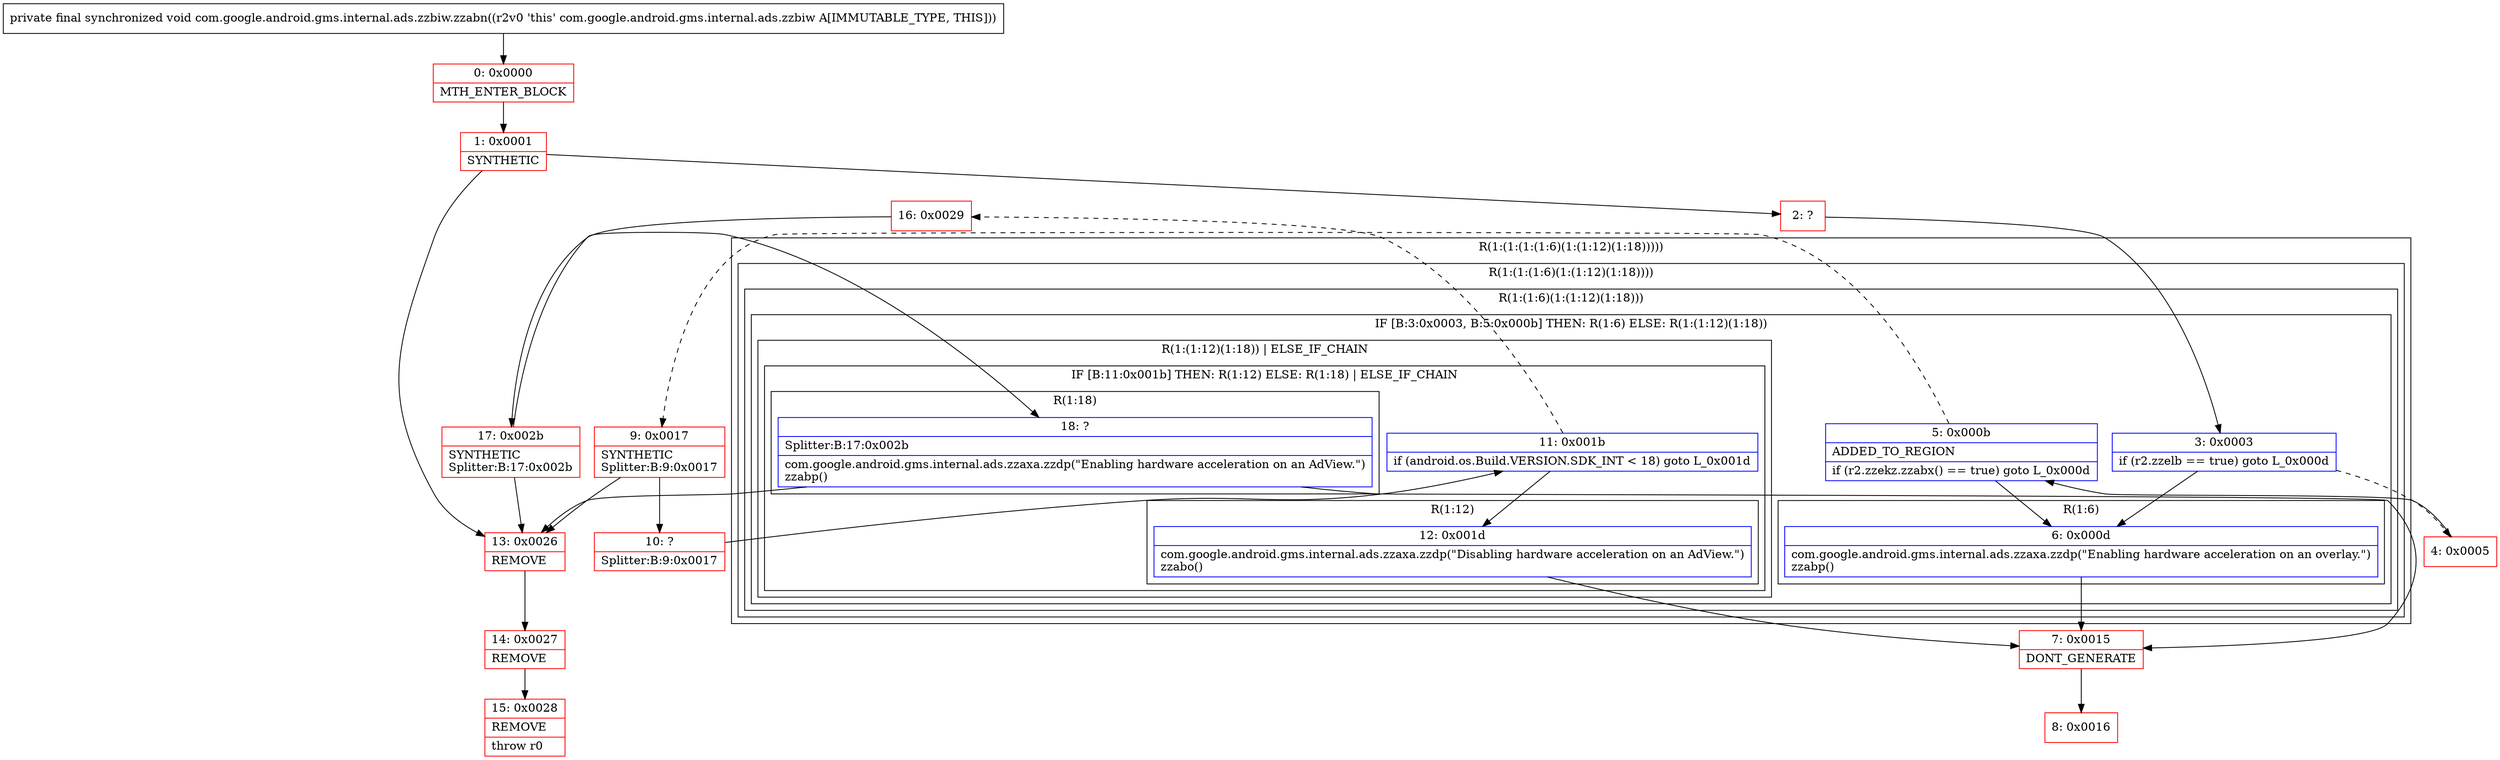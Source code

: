 digraph "CFG forcom.google.android.gms.internal.ads.zzbiw.zzabn()V" {
subgraph cluster_Region_190204815 {
label = "R(1:(1:(1:(1:6)(1:(1:12)(1:18)))))";
node [shape=record,color=blue];
subgraph cluster_Region_337349058 {
label = "R(1:(1:(1:6)(1:(1:12)(1:18))))";
node [shape=record,color=blue];
subgraph cluster_Region_1349742606 {
label = "R(1:(1:6)(1:(1:12)(1:18)))";
node [shape=record,color=blue];
subgraph cluster_IfRegion_1491344479 {
label = "IF [B:3:0x0003, B:5:0x000b] THEN: R(1:6) ELSE: R(1:(1:12)(1:18))";
node [shape=record,color=blue];
Node_3 [shape=record,label="{3\:\ 0x0003|if (r2.zzelb == true) goto L_0x000d\l}"];
Node_5 [shape=record,label="{5\:\ 0x000b|ADDED_TO_REGION\l|if (r2.zzekz.zzabx() == true) goto L_0x000d\l}"];
subgraph cluster_Region_1633107711 {
label = "R(1:6)";
node [shape=record,color=blue];
Node_6 [shape=record,label="{6\:\ 0x000d|com.google.android.gms.internal.ads.zzaxa.zzdp(\"Enabling hardware acceleration on an overlay.\")\lzzabp()\l}"];
}
subgraph cluster_Region_701169294 {
label = "R(1:(1:12)(1:18)) | ELSE_IF_CHAIN\l";
node [shape=record,color=blue];
subgraph cluster_IfRegion_1651644601 {
label = "IF [B:11:0x001b] THEN: R(1:12) ELSE: R(1:18) | ELSE_IF_CHAIN\l";
node [shape=record,color=blue];
Node_11 [shape=record,label="{11\:\ 0x001b|if (android.os.Build.VERSION.SDK_INT \< 18) goto L_0x001d\l}"];
subgraph cluster_Region_445441612 {
label = "R(1:12)";
node [shape=record,color=blue];
Node_12 [shape=record,label="{12\:\ 0x001d|com.google.android.gms.internal.ads.zzaxa.zzdp(\"Disabling hardware acceleration on an AdView.\")\lzzabo()\l}"];
}
subgraph cluster_Region_1123320612 {
label = "R(1:18)";
node [shape=record,color=blue];
Node_18 [shape=record,label="{18\:\ ?|Splitter:B:17:0x002b\l|com.google.android.gms.internal.ads.zzaxa.zzdp(\"Enabling hardware acceleration on an AdView.\")\lzzabp()\l}"];
}
}
}
}
}
}
}
Node_0 [shape=record,color=red,label="{0\:\ 0x0000|MTH_ENTER_BLOCK\l}"];
Node_1 [shape=record,color=red,label="{1\:\ 0x0001|SYNTHETIC\l}"];
Node_2 [shape=record,color=red,label="{2\:\ ?}"];
Node_4 [shape=record,color=red,label="{4\:\ 0x0005}"];
Node_7 [shape=record,color=red,label="{7\:\ 0x0015|DONT_GENERATE\l}"];
Node_8 [shape=record,color=red,label="{8\:\ 0x0016}"];
Node_9 [shape=record,color=red,label="{9\:\ 0x0017|SYNTHETIC\lSplitter:B:9:0x0017\l}"];
Node_10 [shape=record,color=red,label="{10\:\ ?|Splitter:B:9:0x0017\l}"];
Node_13 [shape=record,color=red,label="{13\:\ 0x0026|REMOVE\l}"];
Node_14 [shape=record,color=red,label="{14\:\ 0x0027|REMOVE\l}"];
Node_15 [shape=record,color=red,label="{15\:\ 0x0028|REMOVE\l|throw r0\l}"];
Node_16 [shape=record,color=red,label="{16\:\ 0x0029}"];
Node_17 [shape=record,color=red,label="{17\:\ 0x002b|SYNTHETIC\lSplitter:B:17:0x002b\l}"];
MethodNode[shape=record,label="{private final synchronized void com.google.android.gms.internal.ads.zzbiw.zzabn((r2v0 'this' com.google.android.gms.internal.ads.zzbiw A[IMMUTABLE_TYPE, THIS])) }"];
MethodNode -> Node_0;
Node_3 -> Node_4[style=dashed];
Node_3 -> Node_6;
Node_5 -> Node_6;
Node_5 -> Node_9[style=dashed];
Node_6 -> Node_7;
Node_11 -> Node_12;
Node_11 -> Node_16[style=dashed];
Node_12 -> Node_7;
Node_18 -> Node_13;
Node_18 -> Node_7;
Node_0 -> Node_1;
Node_1 -> Node_2;
Node_1 -> Node_13;
Node_2 -> Node_3;
Node_4 -> Node_5;
Node_7 -> Node_8;
Node_9 -> Node_10;
Node_9 -> Node_13;
Node_10 -> Node_11;
Node_13 -> Node_14;
Node_14 -> Node_15;
Node_16 -> Node_17;
Node_17 -> Node_18;
Node_17 -> Node_13;
}


